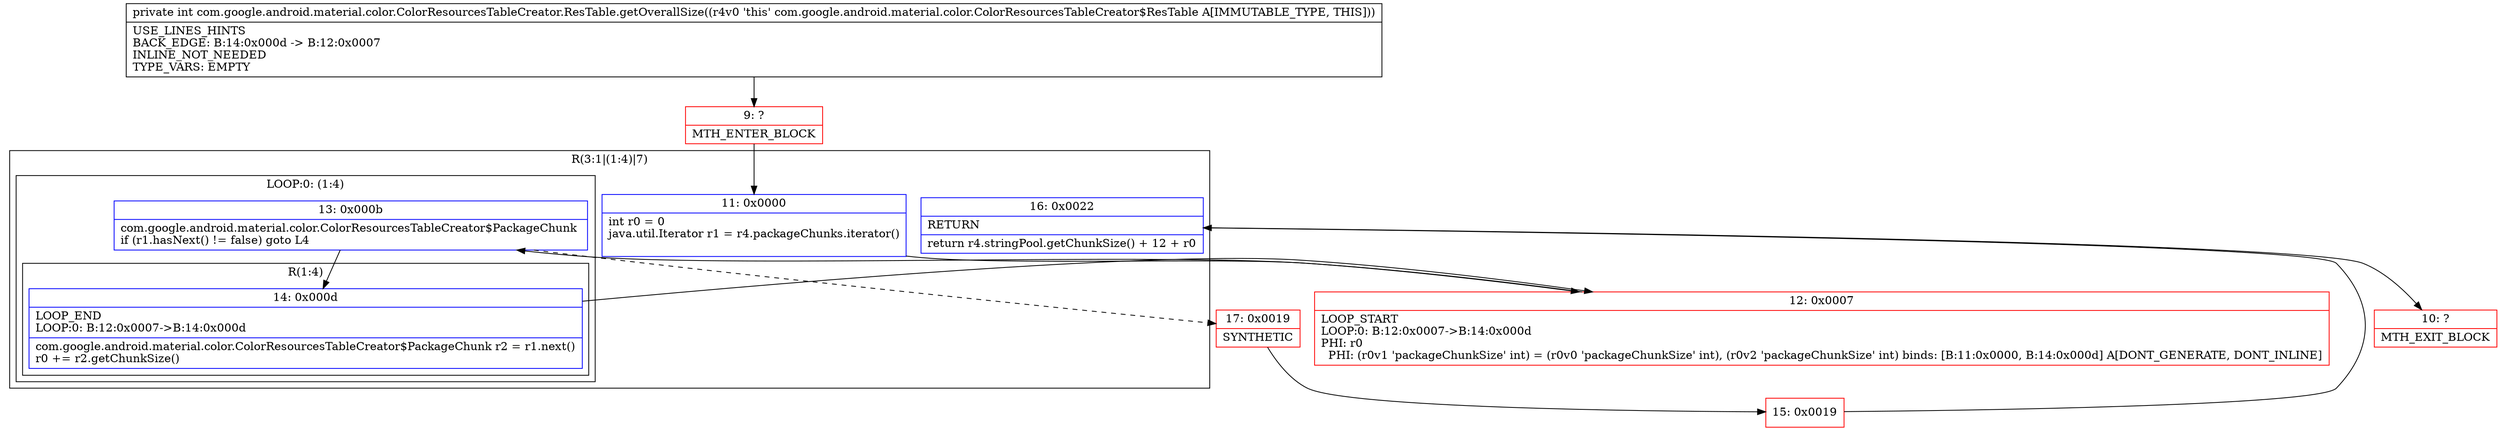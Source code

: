 digraph "CFG forcom.google.android.material.color.ColorResourcesTableCreator.ResTable.getOverallSize()I" {
subgraph cluster_Region_1652943120 {
label = "R(3:1|(1:4)|7)";
node [shape=record,color=blue];
Node_11 [shape=record,label="{11\:\ 0x0000|int r0 = 0\ljava.util.Iterator r1 = r4.packageChunks.iterator()\l\l}"];
subgraph cluster_LoopRegion_316386286 {
label = "LOOP:0: (1:4)";
node [shape=record,color=blue];
Node_13 [shape=record,label="{13\:\ 0x000b|com.google.android.material.color.ColorResourcesTableCreator$PackageChunk \lif (r1.hasNext() != false) goto L4\l}"];
subgraph cluster_Region_1156575344 {
label = "R(1:4)";
node [shape=record,color=blue];
Node_14 [shape=record,label="{14\:\ 0x000d|LOOP_END\lLOOP:0: B:12:0x0007\-\>B:14:0x000d\l|com.google.android.material.color.ColorResourcesTableCreator$PackageChunk r2 = r1.next()\lr0 += r2.getChunkSize()\l}"];
}
}
Node_16 [shape=record,label="{16\:\ 0x0022|RETURN\l|return r4.stringPool.getChunkSize() + 12 + r0\l}"];
}
Node_9 [shape=record,color=red,label="{9\:\ ?|MTH_ENTER_BLOCK\l}"];
Node_12 [shape=record,color=red,label="{12\:\ 0x0007|LOOP_START\lLOOP:0: B:12:0x0007\-\>B:14:0x000d\lPHI: r0 \l  PHI: (r0v1 'packageChunkSize' int) = (r0v0 'packageChunkSize' int), (r0v2 'packageChunkSize' int) binds: [B:11:0x0000, B:14:0x000d] A[DONT_GENERATE, DONT_INLINE]\l}"];
Node_17 [shape=record,color=red,label="{17\:\ 0x0019|SYNTHETIC\l}"];
Node_15 [shape=record,color=red,label="{15\:\ 0x0019}"];
Node_10 [shape=record,color=red,label="{10\:\ ?|MTH_EXIT_BLOCK\l}"];
MethodNode[shape=record,label="{private int com.google.android.material.color.ColorResourcesTableCreator.ResTable.getOverallSize((r4v0 'this' com.google.android.material.color.ColorResourcesTableCreator$ResTable A[IMMUTABLE_TYPE, THIS]))  | USE_LINES_HINTS\lBACK_EDGE: B:14:0x000d \-\> B:12:0x0007\lINLINE_NOT_NEEDED\lTYPE_VARS: EMPTY\l}"];
MethodNode -> Node_9;Node_11 -> Node_12;
Node_13 -> Node_14;
Node_13 -> Node_17[style=dashed];
Node_14 -> Node_12;
Node_16 -> Node_10;
Node_9 -> Node_11;
Node_12 -> Node_13;
Node_17 -> Node_15;
Node_15 -> Node_16;
}

